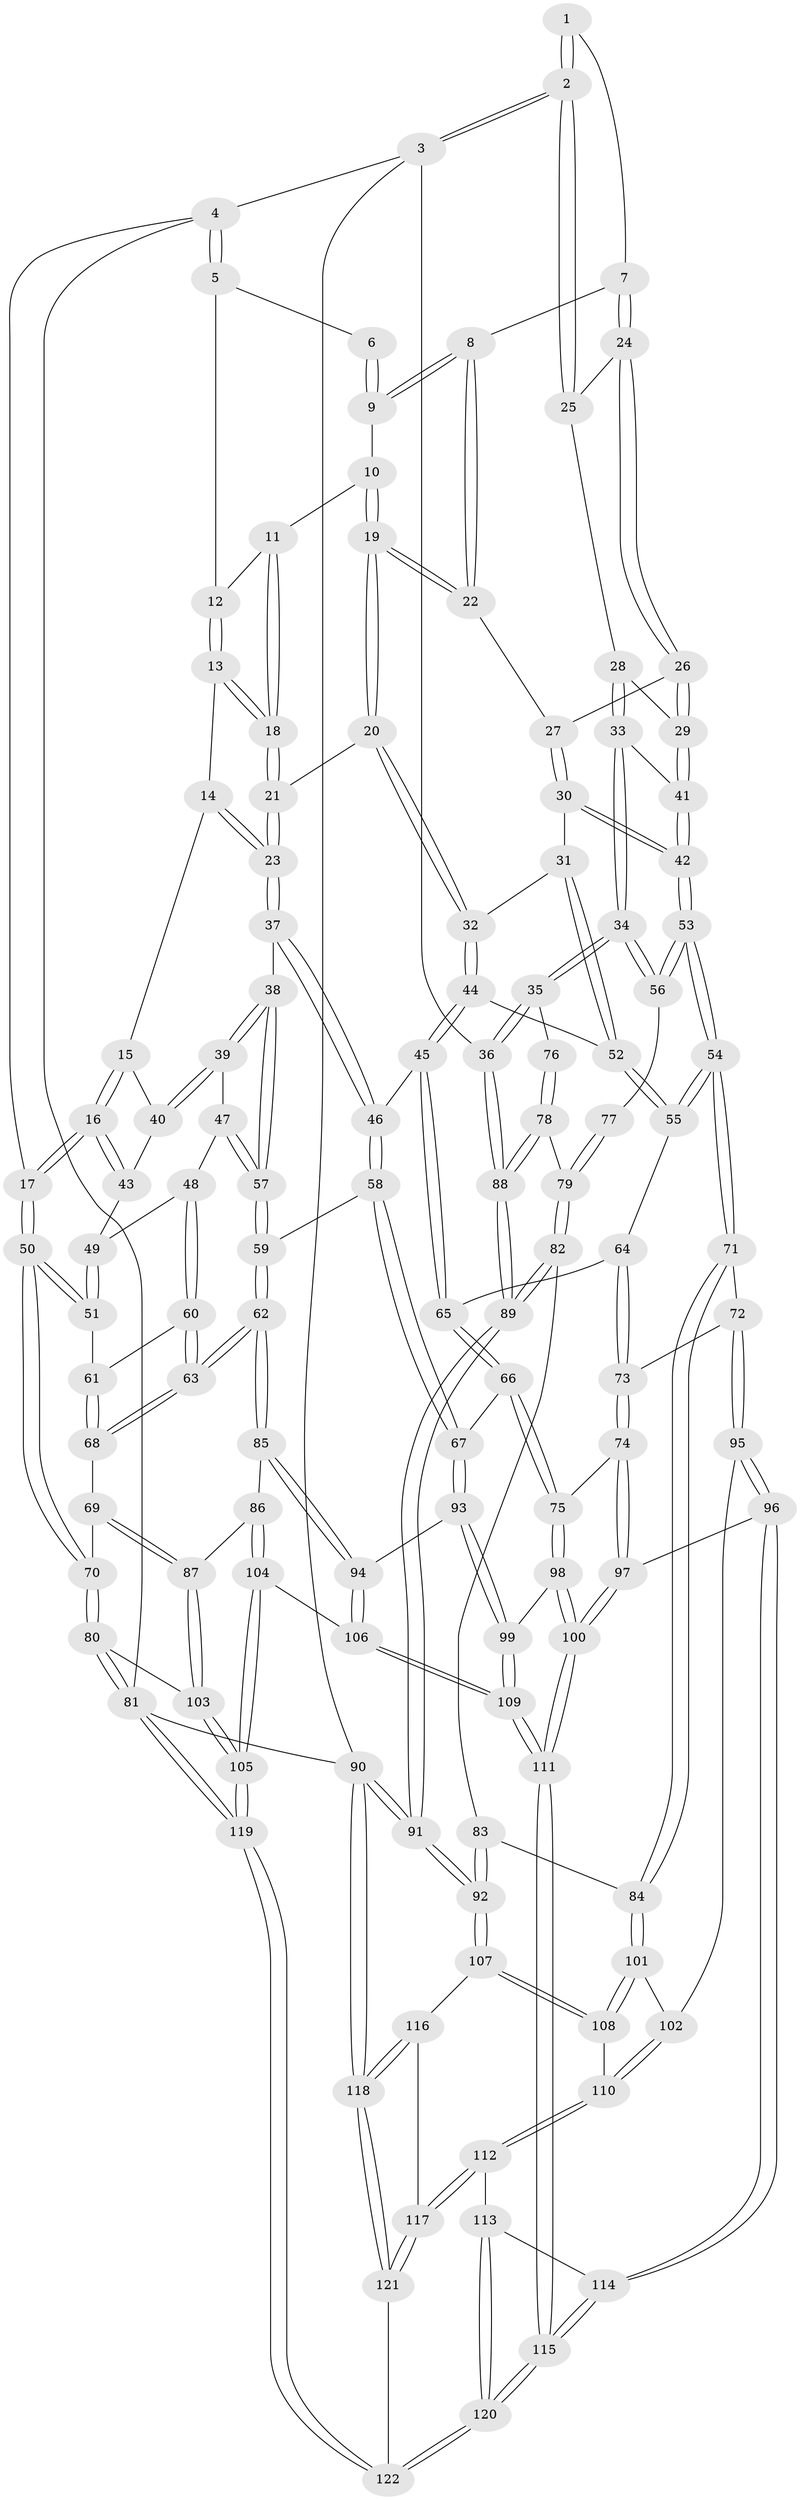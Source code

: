 // Generated by graph-tools (version 1.1) at 2025/00/03/09/25 05:00:57]
// undirected, 122 vertices, 302 edges
graph export_dot {
graph [start="1"]
  node [color=gray90,style=filled];
  1 [pos="+0.7350313468705423+0"];
  2 [pos="+1+0"];
  3 [pos="+1+0"];
  4 [pos="+0+0"];
  5 [pos="+0.42584504709940424+0"];
  6 [pos="+0.651788142633146+0"];
  7 [pos="+0.757184590684837+0.08212675831151152"];
  8 [pos="+0.7484006535427319+0.08651668388419682"];
  9 [pos="+0.6324335995694551+0.005189765981947039"];
  10 [pos="+0.6148204774409971+0.04200534807140359"];
  11 [pos="+0.5488373873792397+0.05100541416446899"];
  12 [pos="+0.42718534309607387+0"];
  13 [pos="+0.3997339829419838+0.03511524291931943"];
  14 [pos="+0.395860594798103+0.03961225103684704"];
  15 [pos="+0.2953826784176075+0.12032044690038309"];
  16 [pos="+0+0"];
  17 [pos="+0+0"];
  18 [pos="+0.5089325848782943+0.12153825853271515"];
  19 [pos="+0.6368719694009171+0.13056948565312854"];
  20 [pos="+0.5986212553768535+0.1844412431931631"];
  21 [pos="+0.52521070706517+0.16625387517913742"];
  22 [pos="+0.7278987456076742+0.10619438645663186"];
  23 [pos="+0.43561079446322787+0.2354138055405125"];
  24 [pos="+0.8234412655296365+0.09871437193324367"];
  25 [pos="+0.8972042246390268+0.08163894827031809"];
  26 [pos="+0.8013633679970191+0.2090915338662972"];
  27 [pos="+0.7344358223126833+0.16291901867213365"];
  28 [pos="+0.9026283160298941+0.14864521752242696"];
  29 [pos="+0.8054634582228767+0.23685449196657007"];
  30 [pos="+0.6882048797367769+0.26958777635299547"];
  31 [pos="+0.6720202431832812+0.2676723748031704"];
  32 [pos="+0.6208924264477758+0.22740626259964053"];
  33 [pos="+0.9391529417165847+0.27011373140136347"];
  34 [pos="+0.9761708630466179+0.29318158976002273"];
  35 [pos="+1+0.32258475301485173"];
  36 [pos="+1+0.3163978814698539"];
  37 [pos="+0.41142798673673214+0.2629076348411836"];
  38 [pos="+0.4038872890315918+0.26166206991742313"];
  39 [pos="+0.376558450179093+0.25296431075809306"];
  40 [pos="+0.31081932137252577+0.18376148982799823"];
  41 [pos="+0.8039798227917838+0.2664338965709515"];
  42 [pos="+0.7611779984769237+0.300624035387691"];
  43 [pos="+0.21558817985717124+0.24426559822605792"];
  44 [pos="+0.5079004658997297+0.3410215493809751"];
  45 [pos="+0.49988399001237294+0.34594593633827125"];
  46 [pos="+0.42010613827080434+0.27642673735308054"];
  47 [pos="+0.2843764314962864+0.3219296184013806"];
  48 [pos="+0.23705588051164342+0.32551879930940125"];
  49 [pos="+0.21248595188693983+0.2663426634117528"];
  50 [pos="+0+0.14133090519842753"];
  51 [pos="+0.06156771158113843+0.3118094003438379"];
  52 [pos="+0.636439369816641+0.333885801218167"];
  53 [pos="+0.7809977124526586+0.4199072285796002"];
  54 [pos="+0.7378469675285303+0.4926122185210426"];
  55 [pos="+0.6305077913939158+0.3892946285514565"];
  56 [pos="+0.8311741951989432+0.4141910468484945"];
  57 [pos="+0.3196915664014867+0.40715608480820903"];
  58 [pos="+0.3421616831426309+0.5467687853861616"];
  59 [pos="+0.32970272184054716+0.5457702470631781"];
  60 [pos="+0.2358226389327662+0.32721861671676583"];
  61 [pos="+0.1081078817854137+0.36056522444348127"];
  62 [pos="+0.3046977989981496+0.5499180934335025"];
  63 [pos="+0.23171789054932032+0.4594355622114979"];
  64 [pos="+0.5701462899001305+0.4033373309204827"];
  65 [pos="+0.507294387387245+0.3842570399632109"];
  66 [pos="+0.4257681784317643+0.5602146002767411"];
  67 [pos="+0.34746804040742124+0.5481751002197871"];
  68 [pos="+0.12532523505930984+0.40927019218063626"];
  69 [pos="+0.08610895139466562+0.471362208843581"];
  70 [pos="+0+0.5085566831808497"];
  71 [pos="+0.7249308722767012+0.566045672616742"];
  72 [pos="+0.6865308958712169+0.5731025256256277"];
  73 [pos="+0.6254346704702586+0.5678798183632117"];
  74 [pos="+0.4873307531731726+0.5831165871000163"];
  75 [pos="+0.43410694937724614+0.5661393675027608"];
  76 [pos="+0.9814539785522903+0.4177700014929886"];
  77 [pos="+0.8940550637838719+0.440679051864186"];
  78 [pos="+0.9376225258017338+0.5175257636332405"];
  79 [pos="+0.9232437652451425+0.5310983435442307"];
  80 [pos="+0+0.6301107662293095"];
  81 [pos="+0+1"];
  82 [pos="+0.9013561914268884+0.5895689766994857"];
  83 [pos="+0.8907787214580005+0.5962275451605106"];
  84 [pos="+0.7931393662767067+0.6267453700824692"];
  85 [pos="+0.23129244354522702+0.6081133975307466"];
  86 [pos="+0.19711563117859987+0.6234390700933501"];
  87 [pos="+0.1657791972244673+0.6237423326623882"];
  88 [pos="+1+0.44088777661561546"];
  89 [pos="+1+0.5940144917084992"];
  90 [pos="+1+1"];
  91 [pos="+1+0.9340163520946066"];
  92 [pos="+1+0.8295742242093491"];
  93 [pos="+0.3509396809008166+0.7468546792426826"];
  94 [pos="+0.3069476758097811+0.7565648371607848"];
  95 [pos="+0.5969927946818862+0.7710457499260821"];
  96 [pos="+0.5867183708773507+0.7779807591253844"];
  97 [pos="+0.5484771696103575+0.7726017620616945"];
  98 [pos="+0.41737252674091935+0.7610424768859174"];
  99 [pos="+0.4059818475978317+0.7724193548003779"];
  100 [pos="+0.5331150847895448+0.7836252615977503"];
  101 [pos="+0.7993600274005634+0.680143129129975"];
  102 [pos="+0.6547907983105118+0.7690514304833415"];
  103 [pos="+0.03358153832254502+0.668583046582695"];
  104 [pos="+0.21151345342637481+0.8694253214977959"];
  105 [pos="+0.1332985660493237+0.9242581777051819"];
  106 [pos="+0.2804606677521467+0.8618364066744439"];
  107 [pos="+0.8499001330665324+0.7717021292103906"];
  108 [pos="+0.818859871844434+0.7365154859571221"];
  109 [pos="+0.37229987870895864+0.8885966468316762"];
  110 [pos="+0.7138756780327072+0.8315939928528047"];
  111 [pos="+0.44760130236060114+0.9685329349402461"];
  112 [pos="+0.6955001576801099+0.8704883683230821"];
  113 [pos="+0.6412648570142729+0.874117784955322"];
  114 [pos="+0.608457433995418+0.8227633897597844"];
  115 [pos="+0.4523787002384078+0.9806155860919364"];
  116 [pos="+0.8443289186299614+0.8024244098891297"];
  117 [pos="+0.7449176266881412+0.9259215022681451"];
  118 [pos="+0.9098378996049992+1"];
  119 [pos="+0+1"];
  120 [pos="+0.49303668319209765+1"];
  121 [pos="+0.8359586280661007+1"];
  122 [pos="+0.4972121386038817+1"];
  1 -- 2;
  1 -- 2;
  1 -- 7;
  2 -- 3;
  2 -- 3;
  2 -- 25;
  2 -- 25;
  3 -- 4;
  3 -- 36;
  3 -- 90;
  4 -- 5;
  4 -- 5;
  4 -- 17;
  4 -- 81;
  5 -- 6;
  5 -- 12;
  6 -- 9;
  6 -- 9;
  7 -- 8;
  7 -- 24;
  7 -- 24;
  8 -- 9;
  8 -- 9;
  8 -- 22;
  8 -- 22;
  9 -- 10;
  10 -- 11;
  10 -- 19;
  10 -- 19;
  11 -- 12;
  11 -- 18;
  11 -- 18;
  12 -- 13;
  12 -- 13;
  13 -- 14;
  13 -- 18;
  13 -- 18;
  14 -- 15;
  14 -- 23;
  14 -- 23;
  15 -- 16;
  15 -- 16;
  15 -- 40;
  16 -- 17;
  16 -- 17;
  16 -- 43;
  16 -- 43;
  17 -- 50;
  17 -- 50;
  18 -- 21;
  18 -- 21;
  19 -- 20;
  19 -- 20;
  19 -- 22;
  19 -- 22;
  20 -- 21;
  20 -- 32;
  20 -- 32;
  21 -- 23;
  21 -- 23;
  22 -- 27;
  23 -- 37;
  23 -- 37;
  24 -- 25;
  24 -- 26;
  24 -- 26;
  25 -- 28;
  26 -- 27;
  26 -- 29;
  26 -- 29;
  27 -- 30;
  27 -- 30;
  28 -- 29;
  28 -- 33;
  28 -- 33;
  29 -- 41;
  29 -- 41;
  30 -- 31;
  30 -- 42;
  30 -- 42;
  31 -- 32;
  31 -- 52;
  31 -- 52;
  32 -- 44;
  32 -- 44;
  33 -- 34;
  33 -- 34;
  33 -- 41;
  34 -- 35;
  34 -- 35;
  34 -- 56;
  34 -- 56;
  35 -- 36;
  35 -- 36;
  35 -- 76;
  36 -- 88;
  36 -- 88;
  37 -- 38;
  37 -- 46;
  37 -- 46;
  38 -- 39;
  38 -- 39;
  38 -- 57;
  38 -- 57;
  39 -- 40;
  39 -- 40;
  39 -- 47;
  40 -- 43;
  41 -- 42;
  41 -- 42;
  42 -- 53;
  42 -- 53;
  43 -- 49;
  44 -- 45;
  44 -- 45;
  44 -- 52;
  45 -- 46;
  45 -- 65;
  45 -- 65;
  46 -- 58;
  46 -- 58;
  47 -- 48;
  47 -- 57;
  47 -- 57;
  48 -- 49;
  48 -- 60;
  48 -- 60;
  49 -- 51;
  49 -- 51;
  50 -- 51;
  50 -- 51;
  50 -- 70;
  50 -- 70;
  51 -- 61;
  52 -- 55;
  52 -- 55;
  53 -- 54;
  53 -- 54;
  53 -- 56;
  53 -- 56;
  54 -- 55;
  54 -- 55;
  54 -- 71;
  54 -- 71;
  55 -- 64;
  56 -- 77;
  57 -- 59;
  57 -- 59;
  58 -- 59;
  58 -- 67;
  58 -- 67;
  59 -- 62;
  59 -- 62;
  60 -- 61;
  60 -- 63;
  60 -- 63;
  61 -- 68;
  61 -- 68;
  62 -- 63;
  62 -- 63;
  62 -- 85;
  62 -- 85;
  63 -- 68;
  63 -- 68;
  64 -- 65;
  64 -- 73;
  64 -- 73;
  65 -- 66;
  65 -- 66;
  66 -- 67;
  66 -- 75;
  66 -- 75;
  67 -- 93;
  67 -- 93;
  68 -- 69;
  69 -- 70;
  69 -- 87;
  69 -- 87;
  70 -- 80;
  70 -- 80;
  71 -- 72;
  71 -- 84;
  71 -- 84;
  72 -- 73;
  72 -- 95;
  72 -- 95;
  73 -- 74;
  73 -- 74;
  74 -- 75;
  74 -- 97;
  74 -- 97;
  75 -- 98;
  75 -- 98;
  76 -- 78;
  76 -- 78;
  77 -- 79;
  77 -- 79;
  78 -- 79;
  78 -- 88;
  78 -- 88;
  79 -- 82;
  79 -- 82;
  80 -- 81;
  80 -- 81;
  80 -- 103;
  81 -- 119;
  81 -- 119;
  81 -- 90;
  82 -- 83;
  82 -- 89;
  82 -- 89;
  83 -- 84;
  83 -- 92;
  83 -- 92;
  84 -- 101;
  84 -- 101;
  85 -- 86;
  85 -- 94;
  85 -- 94;
  86 -- 87;
  86 -- 104;
  86 -- 104;
  87 -- 103;
  87 -- 103;
  88 -- 89;
  88 -- 89;
  89 -- 91;
  89 -- 91;
  90 -- 91;
  90 -- 91;
  90 -- 118;
  90 -- 118;
  91 -- 92;
  91 -- 92;
  92 -- 107;
  92 -- 107;
  93 -- 94;
  93 -- 99;
  93 -- 99;
  94 -- 106;
  94 -- 106;
  95 -- 96;
  95 -- 96;
  95 -- 102;
  96 -- 97;
  96 -- 114;
  96 -- 114;
  97 -- 100;
  97 -- 100;
  98 -- 99;
  98 -- 100;
  98 -- 100;
  99 -- 109;
  99 -- 109;
  100 -- 111;
  100 -- 111;
  101 -- 102;
  101 -- 108;
  101 -- 108;
  102 -- 110;
  102 -- 110;
  103 -- 105;
  103 -- 105;
  104 -- 105;
  104 -- 105;
  104 -- 106;
  105 -- 119;
  105 -- 119;
  106 -- 109;
  106 -- 109;
  107 -- 108;
  107 -- 108;
  107 -- 116;
  108 -- 110;
  109 -- 111;
  109 -- 111;
  110 -- 112;
  110 -- 112;
  111 -- 115;
  111 -- 115;
  112 -- 113;
  112 -- 117;
  112 -- 117;
  113 -- 114;
  113 -- 120;
  113 -- 120;
  114 -- 115;
  114 -- 115;
  115 -- 120;
  115 -- 120;
  116 -- 117;
  116 -- 118;
  116 -- 118;
  117 -- 121;
  117 -- 121;
  118 -- 121;
  118 -- 121;
  119 -- 122;
  119 -- 122;
  120 -- 122;
  120 -- 122;
  121 -- 122;
}

